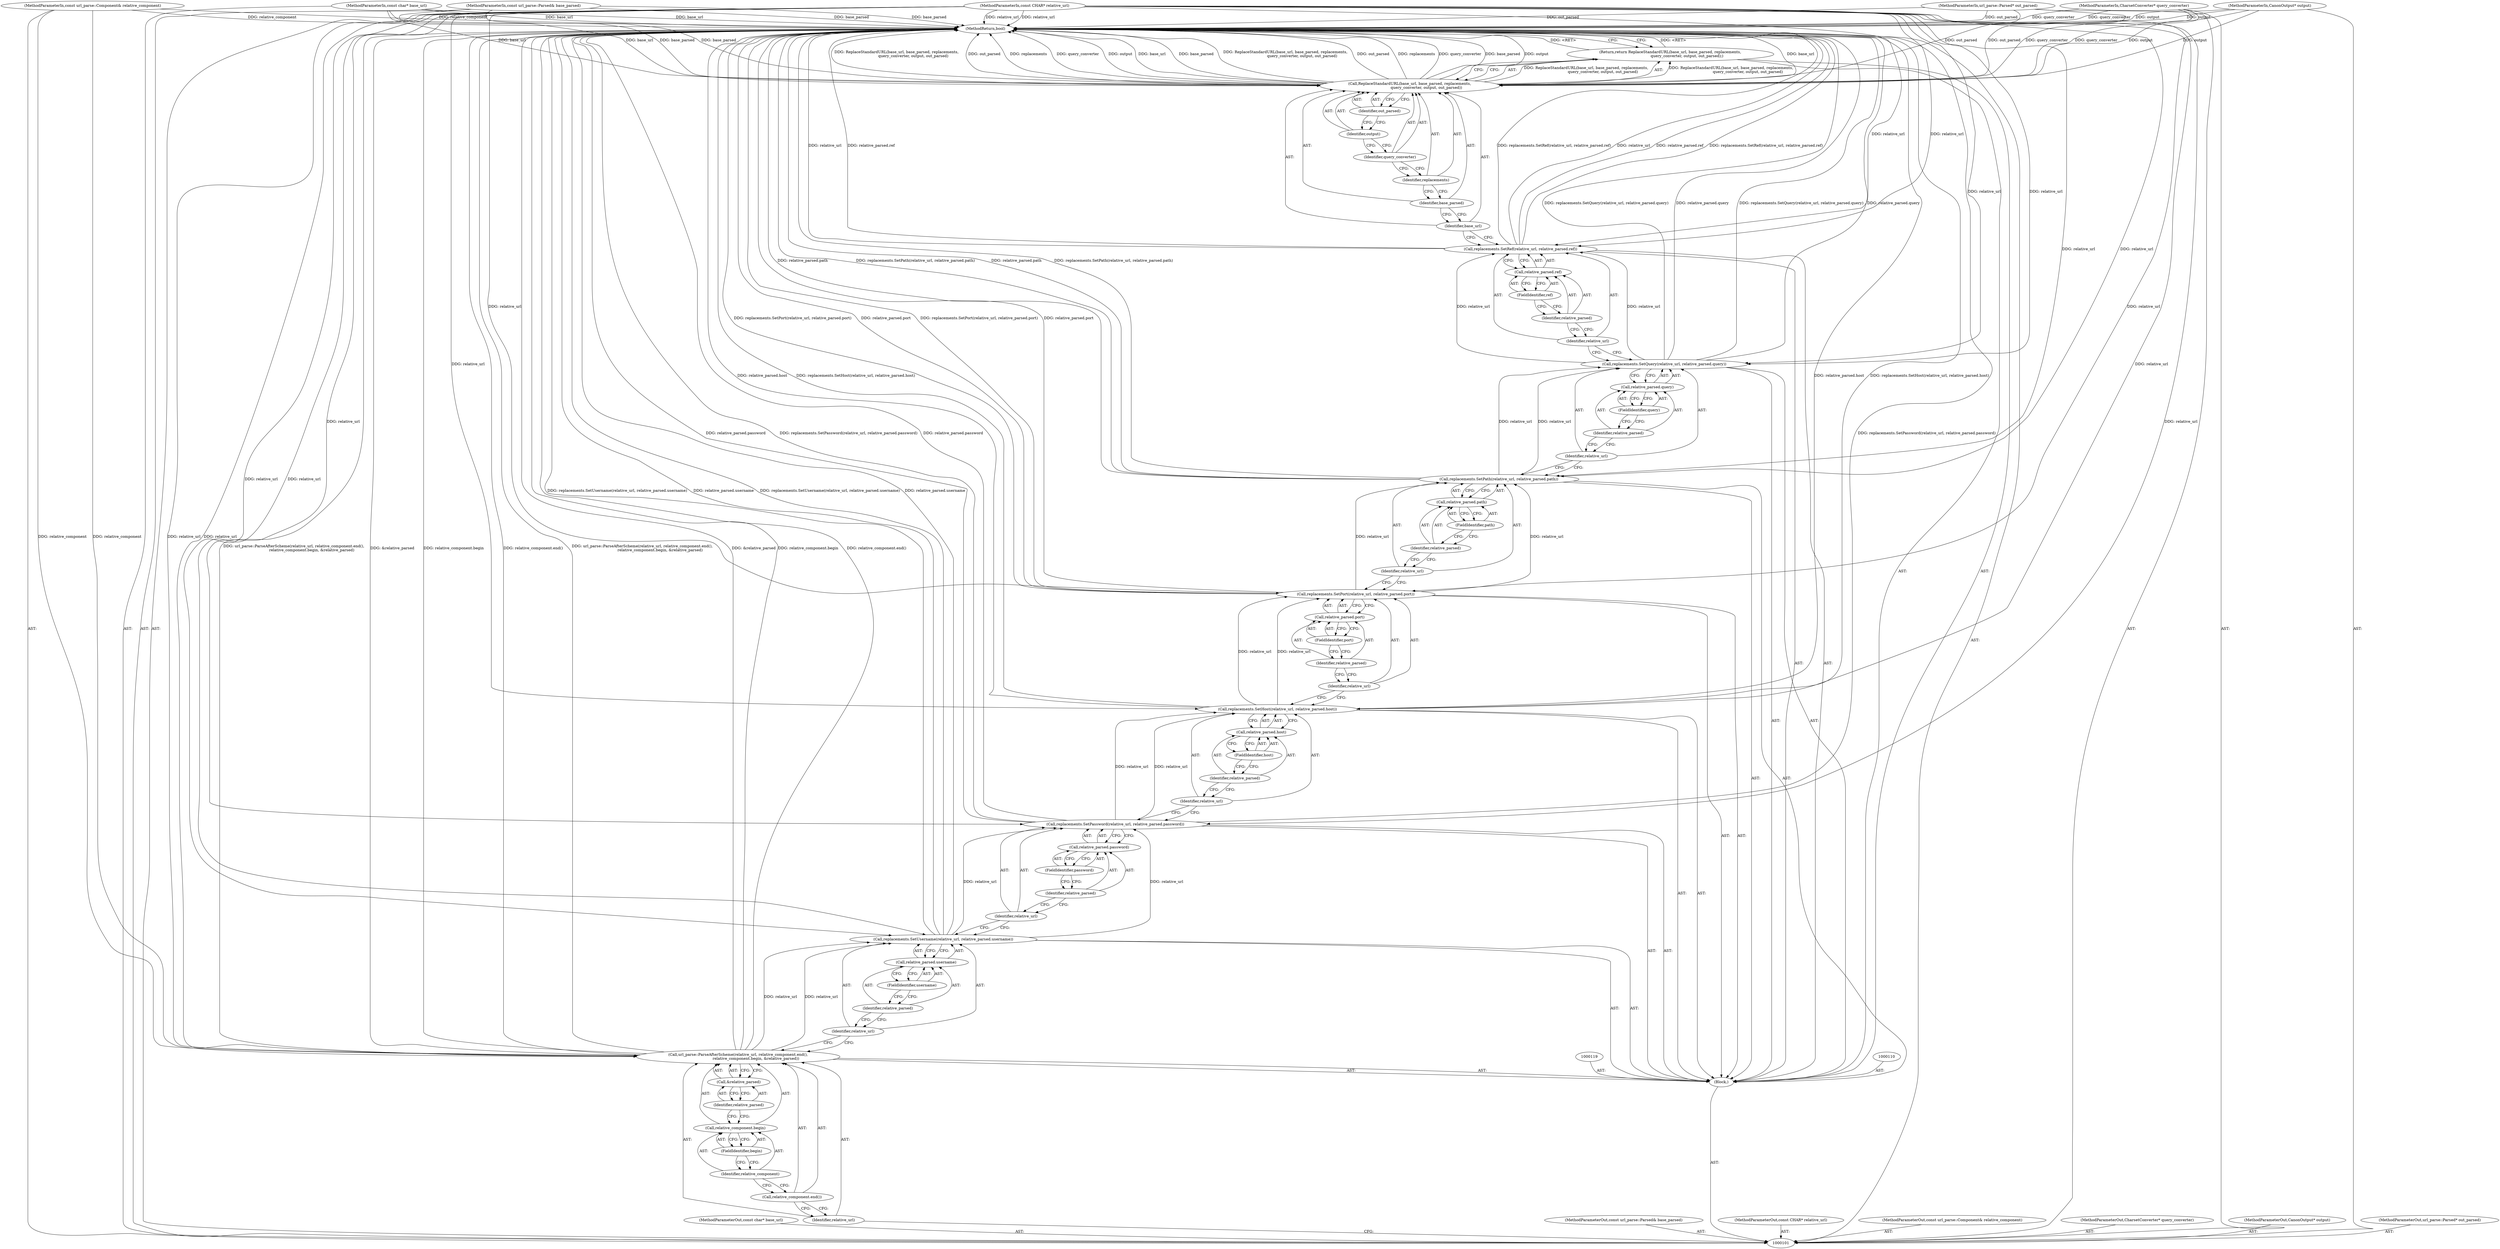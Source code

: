 digraph "0_Chrome_3ca8e38ff57e83fcce76f9b54cd8f8bfa09c34ad" {
"1000163" [label="(MethodReturn,bool)"];
"1000102" [label="(MethodParameterIn,const char* base_url)"];
"1000239" [label="(MethodParameterOut,const char* base_url)"];
"1000114" [label="(Call,relative_component.begin)"];
"1000115" [label="(Identifier,relative_component)"];
"1000116" [label="(FieldIdentifier,begin)"];
"1000117" [label="(Call,&relative_parsed)"];
"1000118" [label="(Identifier,relative_parsed)"];
"1000120" [label="(Call,replacements.SetUsername(relative_url, relative_parsed.username))"];
"1000121" [label="(Identifier,relative_url)"];
"1000122" [label="(Call,relative_parsed.username)"];
"1000123" [label="(Identifier,relative_parsed)"];
"1000124" [label="(FieldIdentifier,username)"];
"1000125" [label="(Call,replacements.SetPassword(relative_url, relative_parsed.password))"];
"1000126" [label="(Identifier,relative_url)"];
"1000127" [label="(Call,relative_parsed.password)"];
"1000128" [label="(Identifier,relative_parsed)"];
"1000129" [label="(FieldIdentifier,password)"];
"1000130" [label="(Call,replacements.SetHost(relative_url, relative_parsed.host))"];
"1000131" [label="(Identifier,relative_url)"];
"1000132" [label="(Call,relative_parsed.host)"];
"1000133" [label="(Identifier,relative_parsed)"];
"1000134" [label="(FieldIdentifier,host)"];
"1000135" [label="(Call,replacements.SetPort(relative_url, relative_parsed.port))"];
"1000136" [label="(Identifier,relative_url)"];
"1000137" [label="(Call,relative_parsed.port)"];
"1000138" [label="(Identifier,relative_parsed)"];
"1000139" [label="(FieldIdentifier,port)"];
"1000140" [label="(Call,replacements.SetPath(relative_url, relative_parsed.path))"];
"1000141" [label="(Identifier,relative_url)"];
"1000142" [label="(Call,relative_parsed.path)"];
"1000143" [label="(Identifier,relative_parsed)"];
"1000144" [label="(FieldIdentifier,path)"];
"1000145" [label="(Call,replacements.SetQuery(relative_url, relative_parsed.query))"];
"1000146" [label="(Identifier,relative_url)"];
"1000147" [label="(Call,relative_parsed.query)"];
"1000148" [label="(Identifier,relative_parsed)"];
"1000149" [label="(FieldIdentifier,query)"];
"1000150" [label="(Call,replacements.SetRef(relative_url, relative_parsed.ref))"];
"1000151" [label="(Identifier,relative_url)"];
"1000152" [label="(Call,relative_parsed.ref)"];
"1000153" [label="(Identifier,relative_parsed)"];
"1000154" [label="(FieldIdentifier,ref)"];
"1000103" [label="(MethodParameterIn,const url_parse::Parsed& base_parsed)"];
"1000240" [label="(MethodParameterOut,const url_parse::Parsed& base_parsed)"];
"1000155" [label="(Return,return ReplaceStandardURL(base_url, base_parsed, replacements,\n                            query_converter, output, out_parsed);)"];
"1000157" [label="(Identifier,base_url)"];
"1000158" [label="(Identifier,base_parsed)"];
"1000159" [label="(Identifier,replacements)"];
"1000156" [label="(Call,ReplaceStandardURL(base_url, base_parsed, replacements,\n                            query_converter, output, out_parsed))"];
"1000160" [label="(Identifier,query_converter)"];
"1000161" [label="(Identifier,output)"];
"1000162" [label="(Identifier,out_parsed)"];
"1000104" [label="(MethodParameterIn,const CHAR* relative_url)"];
"1000241" [label="(MethodParameterOut,const CHAR* relative_url)"];
"1000105" [label="(MethodParameterIn,const url_parse::Component& relative_component)"];
"1000242" [label="(MethodParameterOut,const url_parse::Component& relative_component)"];
"1000106" [label="(MethodParameterIn,CharsetConverter* query_converter)"];
"1000243" [label="(MethodParameterOut,CharsetConverter* query_converter)"];
"1000107" [label="(MethodParameterIn,CanonOutput* output)"];
"1000244" [label="(MethodParameterOut,CanonOutput* output)"];
"1000108" [label="(MethodParameterIn,url_parse::Parsed* out_parsed)"];
"1000245" [label="(MethodParameterOut,url_parse::Parsed* out_parsed)"];
"1000109" [label="(Block,)"];
"1000111" [label="(Call,url_parse::ParseAfterScheme(relative_url, relative_component.end(),\n                              relative_component.begin, &relative_parsed))"];
"1000112" [label="(Identifier,relative_url)"];
"1000113" [label="(Call,relative_component.end())"];
"1000163" -> "1000101"  [label="AST: "];
"1000163" -> "1000155"  [label="CFG: "];
"1000155" -> "1000163"  [label="DDG: <RET>"];
"1000130" -> "1000163"  [label="DDG: replacements.SetHost(relative_url, relative_parsed.host)"];
"1000130" -> "1000163"  [label="DDG: relative_parsed.host"];
"1000140" -> "1000163"  [label="DDG: relative_parsed.path"];
"1000140" -> "1000163"  [label="DDG: replacements.SetPath(relative_url, relative_parsed.path)"];
"1000125" -> "1000163"  [label="DDG: replacements.SetPassword(relative_url, relative_parsed.password)"];
"1000125" -> "1000163"  [label="DDG: relative_parsed.password"];
"1000108" -> "1000163"  [label="DDG: out_parsed"];
"1000156" -> "1000163"  [label="DDG: base_url"];
"1000156" -> "1000163"  [label="DDG: ReplaceStandardURL(base_url, base_parsed, replacements,\n                            query_converter, output, out_parsed)"];
"1000156" -> "1000163"  [label="DDG: out_parsed"];
"1000156" -> "1000163"  [label="DDG: replacements"];
"1000156" -> "1000163"  [label="DDG: query_converter"];
"1000156" -> "1000163"  [label="DDG: base_parsed"];
"1000156" -> "1000163"  [label="DDG: output"];
"1000104" -> "1000163"  [label="DDG: relative_url"];
"1000105" -> "1000163"  [label="DDG: relative_component"];
"1000102" -> "1000163"  [label="DDG: base_url"];
"1000150" -> "1000163"  [label="DDG: replacements.SetRef(relative_url, relative_parsed.ref)"];
"1000150" -> "1000163"  [label="DDG: relative_url"];
"1000150" -> "1000163"  [label="DDG: relative_parsed.ref"];
"1000111" -> "1000163"  [label="DDG: &relative_parsed"];
"1000111" -> "1000163"  [label="DDG: relative_component.begin"];
"1000111" -> "1000163"  [label="DDG: relative_component.end()"];
"1000111" -> "1000163"  [label="DDG: url_parse::ParseAfterScheme(relative_url, relative_component.end(),\n                              relative_component.begin, &relative_parsed)"];
"1000107" -> "1000163"  [label="DDG: output"];
"1000103" -> "1000163"  [label="DDG: base_parsed"];
"1000135" -> "1000163"  [label="DDG: replacements.SetPort(relative_url, relative_parsed.port)"];
"1000135" -> "1000163"  [label="DDG: relative_parsed.port"];
"1000120" -> "1000163"  [label="DDG: replacements.SetUsername(relative_url, relative_parsed.username)"];
"1000120" -> "1000163"  [label="DDG: relative_parsed.username"];
"1000145" -> "1000163"  [label="DDG: replacements.SetQuery(relative_url, relative_parsed.query)"];
"1000145" -> "1000163"  [label="DDG: relative_parsed.query"];
"1000106" -> "1000163"  [label="DDG: query_converter"];
"1000102" -> "1000101"  [label="AST: "];
"1000102" -> "1000163"  [label="DDG: base_url"];
"1000102" -> "1000156"  [label="DDG: base_url"];
"1000239" -> "1000101"  [label="AST: "];
"1000114" -> "1000111"  [label="AST: "];
"1000114" -> "1000116"  [label="CFG: "];
"1000115" -> "1000114"  [label="AST: "];
"1000116" -> "1000114"  [label="AST: "];
"1000118" -> "1000114"  [label="CFG: "];
"1000115" -> "1000114"  [label="AST: "];
"1000115" -> "1000113"  [label="CFG: "];
"1000116" -> "1000115"  [label="CFG: "];
"1000116" -> "1000114"  [label="AST: "];
"1000116" -> "1000115"  [label="CFG: "];
"1000114" -> "1000116"  [label="CFG: "];
"1000117" -> "1000111"  [label="AST: "];
"1000117" -> "1000118"  [label="CFG: "];
"1000118" -> "1000117"  [label="AST: "];
"1000111" -> "1000117"  [label="CFG: "];
"1000118" -> "1000117"  [label="AST: "];
"1000118" -> "1000114"  [label="CFG: "];
"1000117" -> "1000118"  [label="CFG: "];
"1000120" -> "1000109"  [label="AST: "];
"1000120" -> "1000122"  [label="CFG: "];
"1000121" -> "1000120"  [label="AST: "];
"1000122" -> "1000120"  [label="AST: "];
"1000126" -> "1000120"  [label="CFG: "];
"1000120" -> "1000163"  [label="DDG: replacements.SetUsername(relative_url, relative_parsed.username)"];
"1000120" -> "1000163"  [label="DDG: relative_parsed.username"];
"1000111" -> "1000120"  [label="DDG: relative_url"];
"1000104" -> "1000120"  [label="DDG: relative_url"];
"1000120" -> "1000125"  [label="DDG: relative_url"];
"1000121" -> "1000120"  [label="AST: "];
"1000121" -> "1000111"  [label="CFG: "];
"1000123" -> "1000121"  [label="CFG: "];
"1000122" -> "1000120"  [label="AST: "];
"1000122" -> "1000124"  [label="CFG: "];
"1000123" -> "1000122"  [label="AST: "];
"1000124" -> "1000122"  [label="AST: "];
"1000120" -> "1000122"  [label="CFG: "];
"1000123" -> "1000122"  [label="AST: "];
"1000123" -> "1000121"  [label="CFG: "];
"1000124" -> "1000123"  [label="CFG: "];
"1000124" -> "1000122"  [label="AST: "];
"1000124" -> "1000123"  [label="CFG: "];
"1000122" -> "1000124"  [label="CFG: "];
"1000125" -> "1000109"  [label="AST: "];
"1000125" -> "1000127"  [label="CFG: "];
"1000126" -> "1000125"  [label="AST: "];
"1000127" -> "1000125"  [label="AST: "];
"1000131" -> "1000125"  [label="CFG: "];
"1000125" -> "1000163"  [label="DDG: replacements.SetPassword(relative_url, relative_parsed.password)"];
"1000125" -> "1000163"  [label="DDG: relative_parsed.password"];
"1000120" -> "1000125"  [label="DDG: relative_url"];
"1000104" -> "1000125"  [label="DDG: relative_url"];
"1000125" -> "1000130"  [label="DDG: relative_url"];
"1000126" -> "1000125"  [label="AST: "];
"1000126" -> "1000120"  [label="CFG: "];
"1000128" -> "1000126"  [label="CFG: "];
"1000127" -> "1000125"  [label="AST: "];
"1000127" -> "1000129"  [label="CFG: "];
"1000128" -> "1000127"  [label="AST: "];
"1000129" -> "1000127"  [label="AST: "];
"1000125" -> "1000127"  [label="CFG: "];
"1000128" -> "1000127"  [label="AST: "];
"1000128" -> "1000126"  [label="CFG: "];
"1000129" -> "1000128"  [label="CFG: "];
"1000129" -> "1000127"  [label="AST: "];
"1000129" -> "1000128"  [label="CFG: "];
"1000127" -> "1000129"  [label="CFG: "];
"1000130" -> "1000109"  [label="AST: "];
"1000130" -> "1000132"  [label="CFG: "];
"1000131" -> "1000130"  [label="AST: "];
"1000132" -> "1000130"  [label="AST: "];
"1000136" -> "1000130"  [label="CFG: "];
"1000130" -> "1000163"  [label="DDG: replacements.SetHost(relative_url, relative_parsed.host)"];
"1000130" -> "1000163"  [label="DDG: relative_parsed.host"];
"1000125" -> "1000130"  [label="DDG: relative_url"];
"1000104" -> "1000130"  [label="DDG: relative_url"];
"1000130" -> "1000135"  [label="DDG: relative_url"];
"1000131" -> "1000130"  [label="AST: "];
"1000131" -> "1000125"  [label="CFG: "];
"1000133" -> "1000131"  [label="CFG: "];
"1000132" -> "1000130"  [label="AST: "];
"1000132" -> "1000134"  [label="CFG: "];
"1000133" -> "1000132"  [label="AST: "];
"1000134" -> "1000132"  [label="AST: "];
"1000130" -> "1000132"  [label="CFG: "];
"1000133" -> "1000132"  [label="AST: "];
"1000133" -> "1000131"  [label="CFG: "];
"1000134" -> "1000133"  [label="CFG: "];
"1000134" -> "1000132"  [label="AST: "];
"1000134" -> "1000133"  [label="CFG: "];
"1000132" -> "1000134"  [label="CFG: "];
"1000135" -> "1000109"  [label="AST: "];
"1000135" -> "1000137"  [label="CFG: "];
"1000136" -> "1000135"  [label="AST: "];
"1000137" -> "1000135"  [label="AST: "];
"1000141" -> "1000135"  [label="CFG: "];
"1000135" -> "1000163"  [label="DDG: replacements.SetPort(relative_url, relative_parsed.port)"];
"1000135" -> "1000163"  [label="DDG: relative_parsed.port"];
"1000130" -> "1000135"  [label="DDG: relative_url"];
"1000104" -> "1000135"  [label="DDG: relative_url"];
"1000135" -> "1000140"  [label="DDG: relative_url"];
"1000136" -> "1000135"  [label="AST: "];
"1000136" -> "1000130"  [label="CFG: "];
"1000138" -> "1000136"  [label="CFG: "];
"1000137" -> "1000135"  [label="AST: "];
"1000137" -> "1000139"  [label="CFG: "];
"1000138" -> "1000137"  [label="AST: "];
"1000139" -> "1000137"  [label="AST: "];
"1000135" -> "1000137"  [label="CFG: "];
"1000138" -> "1000137"  [label="AST: "];
"1000138" -> "1000136"  [label="CFG: "];
"1000139" -> "1000138"  [label="CFG: "];
"1000139" -> "1000137"  [label="AST: "];
"1000139" -> "1000138"  [label="CFG: "];
"1000137" -> "1000139"  [label="CFG: "];
"1000140" -> "1000109"  [label="AST: "];
"1000140" -> "1000142"  [label="CFG: "];
"1000141" -> "1000140"  [label="AST: "];
"1000142" -> "1000140"  [label="AST: "];
"1000146" -> "1000140"  [label="CFG: "];
"1000140" -> "1000163"  [label="DDG: relative_parsed.path"];
"1000140" -> "1000163"  [label="DDG: replacements.SetPath(relative_url, relative_parsed.path)"];
"1000135" -> "1000140"  [label="DDG: relative_url"];
"1000104" -> "1000140"  [label="DDG: relative_url"];
"1000140" -> "1000145"  [label="DDG: relative_url"];
"1000141" -> "1000140"  [label="AST: "];
"1000141" -> "1000135"  [label="CFG: "];
"1000143" -> "1000141"  [label="CFG: "];
"1000142" -> "1000140"  [label="AST: "];
"1000142" -> "1000144"  [label="CFG: "];
"1000143" -> "1000142"  [label="AST: "];
"1000144" -> "1000142"  [label="AST: "];
"1000140" -> "1000142"  [label="CFG: "];
"1000143" -> "1000142"  [label="AST: "];
"1000143" -> "1000141"  [label="CFG: "];
"1000144" -> "1000143"  [label="CFG: "];
"1000144" -> "1000142"  [label="AST: "];
"1000144" -> "1000143"  [label="CFG: "];
"1000142" -> "1000144"  [label="CFG: "];
"1000145" -> "1000109"  [label="AST: "];
"1000145" -> "1000147"  [label="CFG: "];
"1000146" -> "1000145"  [label="AST: "];
"1000147" -> "1000145"  [label="AST: "];
"1000151" -> "1000145"  [label="CFG: "];
"1000145" -> "1000163"  [label="DDG: replacements.SetQuery(relative_url, relative_parsed.query)"];
"1000145" -> "1000163"  [label="DDG: relative_parsed.query"];
"1000140" -> "1000145"  [label="DDG: relative_url"];
"1000104" -> "1000145"  [label="DDG: relative_url"];
"1000145" -> "1000150"  [label="DDG: relative_url"];
"1000146" -> "1000145"  [label="AST: "];
"1000146" -> "1000140"  [label="CFG: "];
"1000148" -> "1000146"  [label="CFG: "];
"1000147" -> "1000145"  [label="AST: "];
"1000147" -> "1000149"  [label="CFG: "];
"1000148" -> "1000147"  [label="AST: "];
"1000149" -> "1000147"  [label="AST: "];
"1000145" -> "1000147"  [label="CFG: "];
"1000148" -> "1000147"  [label="AST: "];
"1000148" -> "1000146"  [label="CFG: "];
"1000149" -> "1000148"  [label="CFG: "];
"1000149" -> "1000147"  [label="AST: "];
"1000149" -> "1000148"  [label="CFG: "];
"1000147" -> "1000149"  [label="CFG: "];
"1000150" -> "1000109"  [label="AST: "];
"1000150" -> "1000152"  [label="CFG: "];
"1000151" -> "1000150"  [label="AST: "];
"1000152" -> "1000150"  [label="AST: "];
"1000157" -> "1000150"  [label="CFG: "];
"1000150" -> "1000163"  [label="DDG: replacements.SetRef(relative_url, relative_parsed.ref)"];
"1000150" -> "1000163"  [label="DDG: relative_url"];
"1000150" -> "1000163"  [label="DDG: relative_parsed.ref"];
"1000145" -> "1000150"  [label="DDG: relative_url"];
"1000104" -> "1000150"  [label="DDG: relative_url"];
"1000151" -> "1000150"  [label="AST: "];
"1000151" -> "1000145"  [label="CFG: "];
"1000153" -> "1000151"  [label="CFG: "];
"1000152" -> "1000150"  [label="AST: "];
"1000152" -> "1000154"  [label="CFG: "];
"1000153" -> "1000152"  [label="AST: "];
"1000154" -> "1000152"  [label="AST: "];
"1000150" -> "1000152"  [label="CFG: "];
"1000153" -> "1000152"  [label="AST: "];
"1000153" -> "1000151"  [label="CFG: "];
"1000154" -> "1000153"  [label="CFG: "];
"1000154" -> "1000152"  [label="AST: "];
"1000154" -> "1000153"  [label="CFG: "];
"1000152" -> "1000154"  [label="CFG: "];
"1000103" -> "1000101"  [label="AST: "];
"1000103" -> "1000163"  [label="DDG: base_parsed"];
"1000103" -> "1000156"  [label="DDG: base_parsed"];
"1000240" -> "1000101"  [label="AST: "];
"1000155" -> "1000109"  [label="AST: "];
"1000155" -> "1000156"  [label="CFG: "];
"1000156" -> "1000155"  [label="AST: "];
"1000163" -> "1000155"  [label="CFG: "];
"1000155" -> "1000163"  [label="DDG: <RET>"];
"1000156" -> "1000155"  [label="DDG: ReplaceStandardURL(base_url, base_parsed, replacements,\n                            query_converter, output, out_parsed)"];
"1000157" -> "1000156"  [label="AST: "];
"1000157" -> "1000150"  [label="CFG: "];
"1000158" -> "1000157"  [label="CFG: "];
"1000158" -> "1000156"  [label="AST: "];
"1000158" -> "1000157"  [label="CFG: "];
"1000159" -> "1000158"  [label="CFG: "];
"1000159" -> "1000156"  [label="AST: "];
"1000159" -> "1000158"  [label="CFG: "];
"1000160" -> "1000159"  [label="CFG: "];
"1000156" -> "1000155"  [label="AST: "];
"1000156" -> "1000162"  [label="CFG: "];
"1000157" -> "1000156"  [label="AST: "];
"1000158" -> "1000156"  [label="AST: "];
"1000159" -> "1000156"  [label="AST: "];
"1000160" -> "1000156"  [label="AST: "];
"1000161" -> "1000156"  [label="AST: "];
"1000162" -> "1000156"  [label="AST: "];
"1000155" -> "1000156"  [label="CFG: "];
"1000156" -> "1000163"  [label="DDG: base_url"];
"1000156" -> "1000163"  [label="DDG: ReplaceStandardURL(base_url, base_parsed, replacements,\n                            query_converter, output, out_parsed)"];
"1000156" -> "1000163"  [label="DDG: out_parsed"];
"1000156" -> "1000163"  [label="DDG: replacements"];
"1000156" -> "1000163"  [label="DDG: query_converter"];
"1000156" -> "1000163"  [label="DDG: base_parsed"];
"1000156" -> "1000163"  [label="DDG: output"];
"1000156" -> "1000155"  [label="DDG: ReplaceStandardURL(base_url, base_parsed, replacements,\n                            query_converter, output, out_parsed)"];
"1000102" -> "1000156"  [label="DDG: base_url"];
"1000103" -> "1000156"  [label="DDG: base_parsed"];
"1000106" -> "1000156"  [label="DDG: query_converter"];
"1000107" -> "1000156"  [label="DDG: output"];
"1000108" -> "1000156"  [label="DDG: out_parsed"];
"1000160" -> "1000156"  [label="AST: "];
"1000160" -> "1000159"  [label="CFG: "];
"1000161" -> "1000160"  [label="CFG: "];
"1000161" -> "1000156"  [label="AST: "];
"1000161" -> "1000160"  [label="CFG: "];
"1000162" -> "1000161"  [label="CFG: "];
"1000162" -> "1000156"  [label="AST: "];
"1000162" -> "1000161"  [label="CFG: "];
"1000156" -> "1000162"  [label="CFG: "];
"1000104" -> "1000101"  [label="AST: "];
"1000104" -> "1000163"  [label="DDG: relative_url"];
"1000104" -> "1000111"  [label="DDG: relative_url"];
"1000104" -> "1000120"  [label="DDG: relative_url"];
"1000104" -> "1000125"  [label="DDG: relative_url"];
"1000104" -> "1000130"  [label="DDG: relative_url"];
"1000104" -> "1000135"  [label="DDG: relative_url"];
"1000104" -> "1000140"  [label="DDG: relative_url"];
"1000104" -> "1000145"  [label="DDG: relative_url"];
"1000104" -> "1000150"  [label="DDG: relative_url"];
"1000241" -> "1000101"  [label="AST: "];
"1000105" -> "1000101"  [label="AST: "];
"1000105" -> "1000163"  [label="DDG: relative_component"];
"1000105" -> "1000111"  [label="DDG: relative_component"];
"1000242" -> "1000101"  [label="AST: "];
"1000106" -> "1000101"  [label="AST: "];
"1000106" -> "1000163"  [label="DDG: query_converter"];
"1000106" -> "1000156"  [label="DDG: query_converter"];
"1000243" -> "1000101"  [label="AST: "];
"1000107" -> "1000101"  [label="AST: "];
"1000107" -> "1000163"  [label="DDG: output"];
"1000107" -> "1000156"  [label="DDG: output"];
"1000244" -> "1000101"  [label="AST: "];
"1000108" -> "1000101"  [label="AST: "];
"1000108" -> "1000163"  [label="DDG: out_parsed"];
"1000108" -> "1000156"  [label="DDG: out_parsed"];
"1000245" -> "1000101"  [label="AST: "];
"1000109" -> "1000101"  [label="AST: "];
"1000110" -> "1000109"  [label="AST: "];
"1000111" -> "1000109"  [label="AST: "];
"1000119" -> "1000109"  [label="AST: "];
"1000120" -> "1000109"  [label="AST: "];
"1000125" -> "1000109"  [label="AST: "];
"1000130" -> "1000109"  [label="AST: "];
"1000135" -> "1000109"  [label="AST: "];
"1000140" -> "1000109"  [label="AST: "];
"1000145" -> "1000109"  [label="AST: "];
"1000150" -> "1000109"  [label="AST: "];
"1000155" -> "1000109"  [label="AST: "];
"1000111" -> "1000109"  [label="AST: "];
"1000111" -> "1000117"  [label="CFG: "];
"1000112" -> "1000111"  [label="AST: "];
"1000113" -> "1000111"  [label="AST: "];
"1000114" -> "1000111"  [label="AST: "];
"1000117" -> "1000111"  [label="AST: "];
"1000121" -> "1000111"  [label="CFG: "];
"1000111" -> "1000163"  [label="DDG: &relative_parsed"];
"1000111" -> "1000163"  [label="DDG: relative_component.begin"];
"1000111" -> "1000163"  [label="DDG: relative_component.end()"];
"1000111" -> "1000163"  [label="DDG: url_parse::ParseAfterScheme(relative_url, relative_component.end(),\n                              relative_component.begin, &relative_parsed)"];
"1000104" -> "1000111"  [label="DDG: relative_url"];
"1000105" -> "1000111"  [label="DDG: relative_component"];
"1000111" -> "1000120"  [label="DDG: relative_url"];
"1000112" -> "1000111"  [label="AST: "];
"1000112" -> "1000101"  [label="CFG: "];
"1000113" -> "1000112"  [label="CFG: "];
"1000113" -> "1000111"  [label="AST: "];
"1000113" -> "1000112"  [label="CFG: "];
"1000115" -> "1000113"  [label="CFG: "];
}
